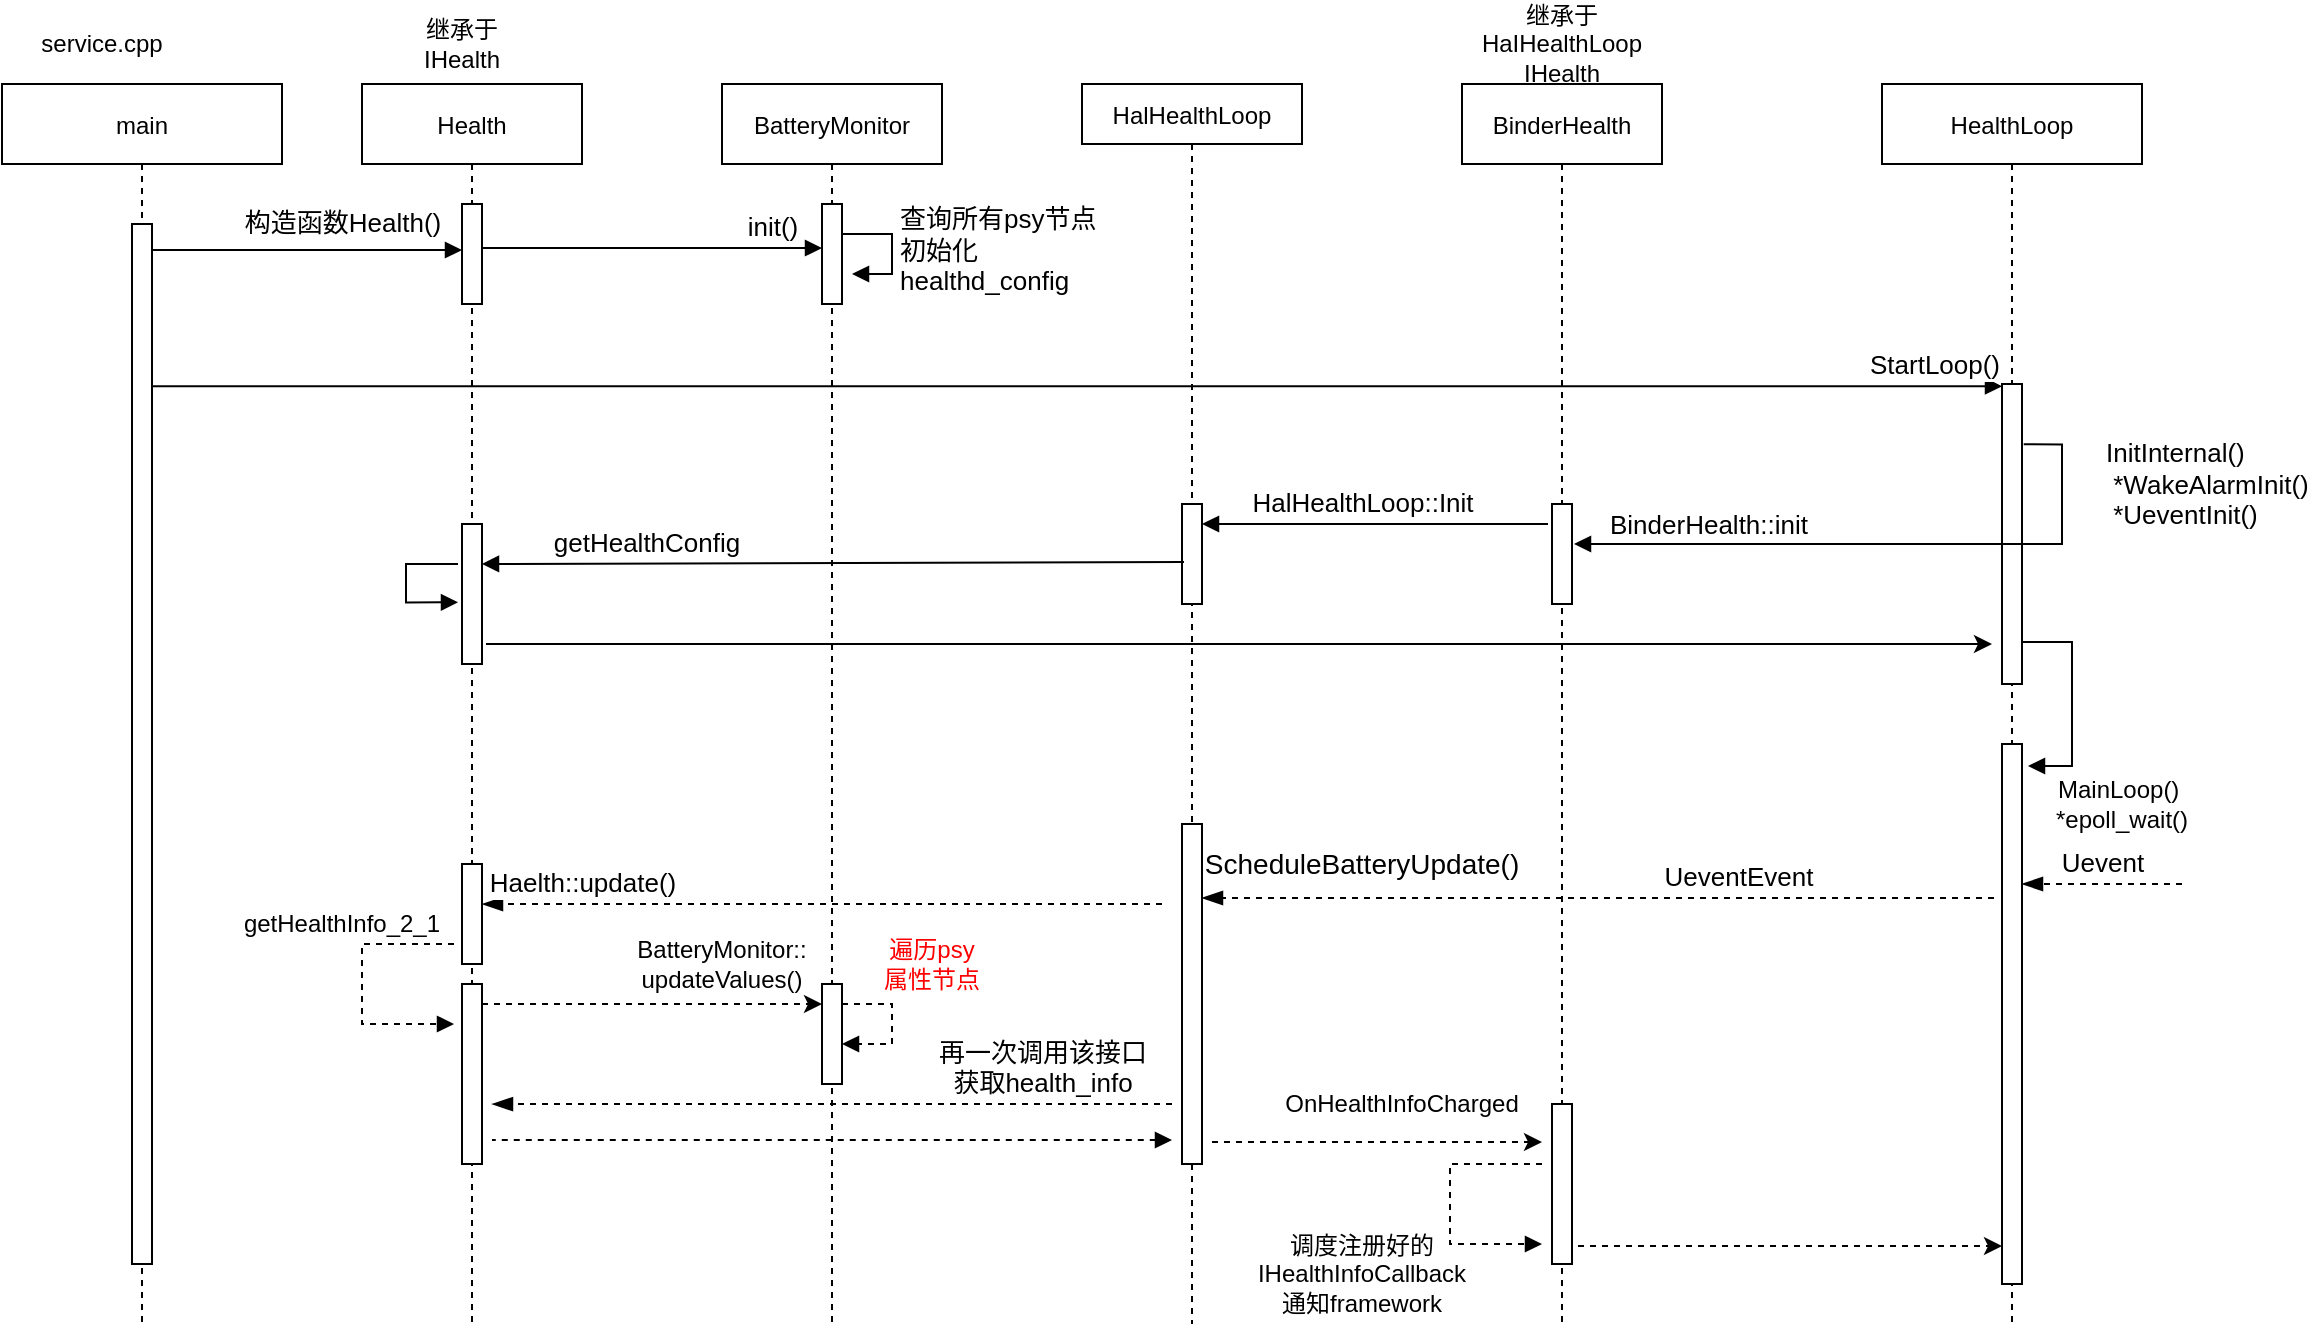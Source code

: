 <mxfile version="13.6.2" type="device"><diagram id="kgpKYQtTHZ0yAKxKKP6v" name="Page-1"><mxGraphModel dx="1134" dy="849" grid="1" gridSize="10" guides="1" tooltips="1" connect="1" arrows="1" fold="1" page="1" pageScale="1" pageWidth="850" pageHeight="1100" math="0" shadow="0"><root><mxCell id="0"/><mxCell id="1" parent="0"/><mxCell id="3nuBFxr9cyL0pnOWT2aG-1" value="main" style="shape=umlLifeline;perimeter=lifelinePerimeter;container=1;collapsible=0;recursiveResize=0;rounded=0;shadow=0;strokeWidth=1;" parent="1" vertex="1"><mxGeometry x="120" y="80" width="140" height="620" as="geometry"/></mxCell><mxCell id="3nuBFxr9cyL0pnOWT2aG-2" value="" style="points=[];perimeter=orthogonalPerimeter;rounded=0;shadow=0;strokeWidth=1;" parent="3nuBFxr9cyL0pnOWT2aG-1" vertex="1"><mxGeometry x="65" y="70" width="10" height="520" as="geometry"/></mxCell><mxCell id="3nuBFxr9cyL0pnOWT2aG-5" value="Health" style="shape=umlLifeline;perimeter=lifelinePerimeter;container=1;collapsible=0;recursiveResize=0;rounded=0;shadow=0;strokeWidth=1;" parent="1" vertex="1"><mxGeometry x="300" y="80" width="110" height="620" as="geometry"/></mxCell><mxCell id="qYyZ9x5dWhUnfHjNsUSw-17" value="" style="html=1;points=[];perimeter=orthogonalPerimeter;" vertex="1" parent="3nuBFxr9cyL0pnOWT2aG-5"><mxGeometry x="50" y="60" width="10" height="50" as="geometry"/></mxCell><mxCell id="qYyZ9x5dWhUnfHjNsUSw-41" value="" style="html=1;points=[];perimeter=orthogonalPerimeter;" vertex="1" parent="3nuBFxr9cyL0pnOWT2aG-5"><mxGeometry x="50" y="220" width="10" height="70" as="geometry"/></mxCell><mxCell id="qYyZ9x5dWhUnfHjNsUSw-43" value="" style="edgeStyle=orthogonalEdgeStyle;html=1;align=left;spacingLeft=2;endArrow=block;rounded=0;shadow=0;sketch=0;entryX=0.48;entryY=0.418;entryDx=0;entryDy=0;entryPerimeter=0;exitX=0.3;exitY=0.4;exitDx=0;exitDy=0;exitPerimeter=0;" edge="1" parent="3nuBFxr9cyL0pnOWT2aG-5"><mxGeometry x="-0.11" y="-20" relative="1" as="geometry"><mxPoint x="48" y="240" as="sourcePoint"/><Array as="points"><mxPoint x="22" y="240"/><mxPoint x="22" y="259"/></Array><mxPoint x="48" y="259.16" as="targetPoint"/><mxPoint x="20" y="-20" as="offset"/></mxGeometry></mxCell><mxCell id="qYyZ9x5dWhUnfHjNsUSw-56" value="" style="html=1;points=[];perimeter=orthogonalPerimeter;" vertex="1" parent="3nuBFxr9cyL0pnOWT2aG-5"><mxGeometry x="50" y="390" width="10" height="50" as="geometry"/></mxCell><mxCell id="qYyZ9x5dWhUnfHjNsUSw-58" value="" style="html=1;points=[];perimeter=orthogonalPerimeter;" vertex="1" parent="3nuBFxr9cyL0pnOWT2aG-5"><mxGeometry x="50" y="450" width="10" height="90" as="geometry"/></mxCell><mxCell id="qYyZ9x5dWhUnfHjNsUSw-7" value="BatteryMonitor" style="shape=umlLifeline;perimeter=lifelinePerimeter;container=1;collapsible=0;recursiveResize=0;rounded=0;shadow=0;strokeWidth=1;" vertex="1" parent="1"><mxGeometry x="480" y="80" width="110" height="620" as="geometry"/></mxCell><mxCell id="qYyZ9x5dWhUnfHjNsUSw-25" value="" style="html=1;points=[];perimeter=orthogonalPerimeter;" vertex="1" parent="qYyZ9x5dWhUnfHjNsUSw-7"><mxGeometry x="50" y="60" width="10" height="50" as="geometry"/></mxCell><mxCell id="qYyZ9x5dWhUnfHjNsUSw-26" value="&lt;font style=&quot;font-size: 13px&quot;&gt;init()&lt;/font&gt;" style="html=1;verticalAlign=bottom;startArrow=none;endArrow=block;startSize=8;startFill=0;" edge="1" target="qYyZ9x5dWhUnfHjNsUSw-25" parent="qYyZ9x5dWhUnfHjNsUSw-7"><mxGeometry x="0.706" relative="1" as="geometry"><mxPoint x="-120" y="82" as="sourcePoint"/><mxPoint as="offset"/></mxGeometry></mxCell><mxCell id="qYyZ9x5dWhUnfHjNsUSw-30" value="&lt;font style=&quot;font-size: 13px&quot;&gt;查询所有psy节点&lt;br&gt;初始化&lt;br&gt;healthd_config&lt;/font&gt;" style="edgeStyle=orthogonalEdgeStyle;html=1;align=left;spacingLeft=2;endArrow=block;rounded=0;entryX=1;entryY=0;" edge="1" parent="qYyZ9x5dWhUnfHjNsUSw-7"><mxGeometry relative="1" as="geometry"><mxPoint x="60" y="75" as="sourcePoint"/><Array as="points"><mxPoint x="85" y="75"/></Array><mxPoint x="65" y="95" as="targetPoint"/></mxGeometry></mxCell><mxCell id="qYyZ9x5dWhUnfHjNsUSw-65" value="" style="html=1;points=[];perimeter=orthogonalPerimeter;" vertex="1" parent="qYyZ9x5dWhUnfHjNsUSw-7"><mxGeometry x="50" y="450" width="10" height="50" as="geometry"/></mxCell><mxCell id="qYyZ9x5dWhUnfHjNsUSw-9" value="HealthLoop" style="shape=umlLifeline;perimeter=lifelinePerimeter;container=1;collapsible=0;recursiveResize=0;rounded=0;shadow=0;strokeWidth=1;" vertex="1" parent="1"><mxGeometry x="1060" y="80" width="130" height="620" as="geometry"/></mxCell><mxCell id="qYyZ9x5dWhUnfHjNsUSw-32" value="" style="html=1;points=[];perimeter=orthogonalPerimeter;" vertex="1" parent="qYyZ9x5dWhUnfHjNsUSw-9"><mxGeometry x="60" y="150" width="10" height="150" as="geometry"/></mxCell><mxCell id="qYyZ9x5dWhUnfHjNsUSw-48" value="" style="html=1;points=[];perimeter=orthogonalPerimeter;" vertex="1" parent="qYyZ9x5dWhUnfHjNsUSw-9"><mxGeometry x="60" y="330" width="10" height="270" as="geometry"/></mxCell><mxCell id="qYyZ9x5dWhUnfHjNsUSw-53" value="&lt;font style=&quot;font-size: 13px&quot;&gt;Uevent&lt;/font&gt;" style="html=1;verticalAlign=bottom;endArrow=blockThin;dashed=1;endSize=8;shadow=0;endFill=1;" edge="1" parent="qYyZ9x5dWhUnfHjNsUSw-9"><mxGeometry relative="1" as="geometry"><mxPoint x="150" y="400" as="sourcePoint"/><mxPoint x="70" y="400" as="targetPoint"/></mxGeometry></mxCell><mxCell id="qYyZ9x5dWhUnfHjNsUSw-11" value="BinderHealth" style="shape=umlLifeline;perimeter=lifelinePerimeter;container=1;collapsible=0;recursiveResize=0;rounded=0;shadow=0;strokeWidth=1;" vertex="1" parent="1"><mxGeometry x="850" y="80" width="100" height="620" as="geometry"/></mxCell><mxCell id="qYyZ9x5dWhUnfHjNsUSw-36" value="" style="html=1;points=[];perimeter=orthogonalPerimeter;" vertex="1" parent="qYyZ9x5dWhUnfHjNsUSw-11"><mxGeometry x="45" y="210" width="10" height="50" as="geometry"/></mxCell><mxCell id="qYyZ9x5dWhUnfHjNsUSw-75" value="" style="html=1;points=[];perimeter=orthogonalPerimeter;" vertex="1" parent="qYyZ9x5dWhUnfHjNsUSw-11"><mxGeometry x="45" y="510" width="10" height="80" as="geometry"/></mxCell><mxCell id="qYyZ9x5dWhUnfHjNsUSw-13" value="HalHealthLoop" style="shape=umlLifeline;perimeter=lifelinePerimeter;container=1;collapsible=0;recursiveResize=0;rounded=0;shadow=0;strokeWidth=1;size=30;" vertex="1" parent="1"><mxGeometry x="660" y="80" width="110" height="620" as="geometry"/></mxCell><mxCell id="qYyZ9x5dWhUnfHjNsUSw-38" value="" style="html=1;points=[];perimeter=orthogonalPerimeter;" vertex="1" parent="qYyZ9x5dWhUnfHjNsUSw-13"><mxGeometry x="50" y="210" width="10" height="50" as="geometry"/></mxCell><mxCell id="qYyZ9x5dWhUnfHjNsUSw-55" value="" style="html=1;points=[];perimeter=orthogonalPerimeter;" vertex="1" parent="qYyZ9x5dWhUnfHjNsUSw-13"><mxGeometry x="50" y="370" width="10" height="170" as="geometry"/></mxCell><mxCell id="qYyZ9x5dWhUnfHjNsUSw-18" value="&lt;font style=&quot;font-size: 13px&quot;&gt;构造函数Health()&lt;/font&gt;" style="html=1;verticalAlign=bottom;startArrow=none;endArrow=block;startSize=8;startFill=0;exitX=1;exitY=0.025;exitDx=0;exitDy=0;exitPerimeter=0;" edge="1" target="qYyZ9x5dWhUnfHjNsUSw-17" parent="1" source="3nuBFxr9cyL0pnOWT2aG-2"><mxGeometry x="0.226" y="3" relative="1" as="geometry"><mxPoint x="180" y="160" as="sourcePoint"/><mxPoint as="offset"/></mxGeometry></mxCell><mxCell id="qYyZ9x5dWhUnfHjNsUSw-19" value="service.cpp" style="text;html=1;strokeColor=none;fillColor=none;align=center;verticalAlign=middle;whiteSpace=wrap;rounded=0;" vertex="1" parent="1"><mxGeometry x="150" y="50" width="40" height="20" as="geometry"/></mxCell><mxCell id="qYyZ9x5dWhUnfHjNsUSw-20" value="继承于&lt;br&gt;IHealth" style="text;html=1;strokeColor=none;fillColor=none;align=center;verticalAlign=middle;whiteSpace=wrap;rounded=0;" vertex="1" parent="1"><mxGeometry x="330" y="50" width="40" height="20" as="geometry"/></mxCell><mxCell id="qYyZ9x5dWhUnfHjNsUSw-31" value="继承于&lt;br&gt;HaIHealthLoop&lt;br&gt;&lt;div&gt;&lt;span&gt;IHealth&lt;/span&gt;&lt;/div&gt;" style="text;html=1;strokeColor=none;fillColor=none;align=center;verticalAlign=middle;whiteSpace=wrap;rounded=0;" vertex="1" parent="1"><mxGeometry x="880" y="50" width="40" height="20" as="geometry"/></mxCell><mxCell id="qYyZ9x5dWhUnfHjNsUSw-33" value="&lt;span style=&quot;font-size: 13px&quot;&gt;StartLoop()&lt;/span&gt;" style="html=1;verticalAlign=bottom;startArrow=none;endArrow=block;startSize=8;startFill=0;exitX=1;exitY=0.156;exitDx=0;exitDy=0;exitPerimeter=0;" edge="1" target="qYyZ9x5dWhUnfHjNsUSw-32" parent="1" source="3nuBFxr9cyL0pnOWT2aG-2"><mxGeometry x="0.925" relative="1" as="geometry"><mxPoint x="200" y="230" as="sourcePoint"/><mxPoint as="offset"/></mxGeometry></mxCell><mxCell id="qYyZ9x5dWhUnfHjNsUSw-39" value="&lt;font style=&quot;font-size: 13px&quot;&gt;HalHealthLoop::Init&lt;/font&gt;" style="html=1;verticalAlign=bottom;endArrow=none;startArrow=block;startFill=1;endFill=0;" edge="1" parent="1"><mxGeometry x="-0.075" width="80" relative="1" as="geometry"><mxPoint x="720" y="300" as="sourcePoint"/><mxPoint x="893" y="300" as="targetPoint"/><mxPoint as="offset"/></mxGeometry></mxCell><mxCell id="qYyZ9x5dWhUnfHjNsUSw-40" value="&lt;font style=&quot;font-size: 13px&quot;&gt;getHealthConfig&lt;/font&gt;" style="html=1;verticalAlign=bottom;endArrow=none;startArrow=block;startFill=1;endFill=0;entryX=0.1;entryY=0.58;entryDx=0;entryDy=0;entryPerimeter=0;" edge="1" parent="1" target="qYyZ9x5dWhUnfHjNsUSw-38"><mxGeometry x="-0.533" width="80" relative="1" as="geometry"><mxPoint x="360" y="320" as="sourcePoint"/><mxPoint x="703" y="320" as="targetPoint"/><mxPoint as="offset"/></mxGeometry></mxCell><mxCell id="qYyZ9x5dWhUnfHjNsUSw-35" value="&lt;font style=&quot;font-size: 13px&quot;&gt;BinderHealth::init&lt;/font&gt;" style="edgeStyle=orthogonalEdgeStyle;html=1;align=left;spacingLeft=2;endArrow=block;rounded=0;entryX=1.1;entryY=0.4;entryDx=0;entryDy=0;entryPerimeter=0;exitX=1.086;exitY=0.201;exitDx=0;exitDy=0;exitPerimeter=0;" edge="1" target="qYyZ9x5dWhUnfHjNsUSw-36" parent="1" source="qYyZ9x5dWhUnfHjNsUSw-32"><mxGeometry x="0.909" y="-10" relative="1" as="geometry"><mxPoint x="1140" y="260" as="sourcePoint"/><Array as="points"><mxPoint x="1150" y="260"/><mxPoint x="1150" y="310"/></Array><mxPoint x="1120" y="280" as="targetPoint"/><mxPoint as="offset"/></mxGeometry></mxCell><mxCell id="qYyZ9x5dWhUnfHjNsUSw-37" value="&lt;font&gt;&lt;span style=&quot;font-size: 13px&quot;&gt;InitInternal()&lt;/span&gt;&lt;br&gt;&lt;div&gt;&lt;span style=&quot;font-size: 13px&quot;&gt;&amp;nbsp;*WakeAlarmInit()&lt;/span&gt;&lt;span style=&quot;font-size: 13px&quot;&gt;&amp;nbsp; &amp;nbsp;*UeventInit()&lt;/span&gt;&lt;/div&gt;&lt;/font&gt;" style="text;html=1;strokeColor=none;fillColor=none;align=left;verticalAlign=middle;whiteSpace=wrap;rounded=0;" vertex="1" parent="1"><mxGeometry x="1170" y="270" width="40" height="20" as="geometry"/></mxCell><mxCell id="qYyZ9x5dWhUnfHjNsUSw-47" value="" style="endArrow=classic;html=1;shadow=0;" edge="1" parent="1"><mxGeometry width="50" height="50" relative="1" as="geometry"><mxPoint x="362" y="360" as="sourcePoint"/><mxPoint x="1115" y="360" as="targetPoint"/><Array as="points"><mxPoint x="513" y="360"/></Array></mxGeometry></mxCell><mxCell id="qYyZ9x5dWhUnfHjNsUSw-50" value="" style="edgeStyle=orthogonalEdgeStyle;html=1;align=left;spacingLeft=2;endArrow=block;rounded=0;shadow=0;" edge="1" parent="1"><mxGeometry relative="1" as="geometry"><mxPoint x="1130" y="359" as="sourcePoint"/><Array as="points"><mxPoint x="1155" y="359"/><mxPoint x="1155" y="421"/></Array><mxPoint x="1133" y="421" as="targetPoint"/></mxGeometry></mxCell><mxCell id="qYyZ9x5dWhUnfHjNsUSw-51" value="MainLoop()&amp;nbsp; *epoll_wait()" style="text;html=1;strokeColor=none;fillColor=none;align=center;verticalAlign=middle;whiteSpace=wrap;rounded=0;" vertex="1" parent="1"><mxGeometry x="1160" y="430" width="40" height="20" as="geometry"/></mxCell><mxCell id="qYyZ9x5dWhUnfHjNsUSw-54" value="&lt;font style=&quot;font-size: 13px&quot;&gt;UeventEvent&lt;/font&gt;" style="html=1;verticalAlign=bottom;endArrow=blockThin;dashed=1;endSize=8;shadow=0;endFill=1;exitX=-0.4;exitY=0.285;exitDx=0;exitDy=0;exitPerimeter=0;" edge="1" parent="1" source="qYyZ9x5dWhUnfHjNsUSw-48"><mxGeometry x="-0.351" relative="1" as="geometry"><mxPoint x="1110" y="490" as="sourcePoint"/><mxPoint x="720" y="487" as="targetPoint"/><mxPoint as="offset"/></mxGeometry></mxCell><mxCell id="qYyZ9x5dWhUnfHjNsUSw-57" value="&lt;font style=&quot;font-size: 13px&quot;&gt;Haelth::update()&lt;/font&gt;" style="html=1;verticalAlign=bottom;endArrow=blockThin;dashed=1;endSize=8;shadow=0;endFill=1;" edge="1" parent="1"><mxGeometry x="0.706" relative="1" as="geometry"><mxPoint x="700" y="490" as="sourcePoint"/><mxPoint x="360" y="490.05" as="targetPoint"/><mxPoint as="offset"/></mxGeometry></mxCell><mxCell id="qYyZ9x5dWhUnfHjNsUSw-61" value="" style="edgeStyle=orthogonalEdgeStyle;html=1;align=left;spacingLeft=2;endArrow=block;rounded=0;shadow=0;sketch=0;exitX=0.3;exitY=0.4;exitDx=0;exitDy=0;exitPerimeter=0;dashed=1;" edge="1" parent="1"><mxGeometry x="-0.11" y="-20" relative="1" as="geometry"><mxPoint x="346" y="510" as="sourcePoint"/><Array as="points"><mxPoint x="300" y="510"/><mxPoint x="300" y="550"/><mxPoint x="346" y="550"/></Array><mxPoint x="346" y="550" as="targetPoint"/><mxPoint x="20" y="-20" as="offset"/></mxGeometry></mxCell><mxCell id="qYyZ9x5dWhUnfHjNsUSw-62" value="getHealthInfo_2_1" style="text;html=1;strokeColor=none;fillColor=none;align=center;verticalAlign=middle;whiteSpace=wrap;rounded=0;" vertex="1" parent="1"><mxGeometry x="270" y="490" width="40" height="20" as="geometry"/></mxCell><mxCell id="qYyZ9x5dWhUnfHjNsUSw-63" value="&lt;font style=&quot;font-size: 14px&quot;&gt;ScheduleBatteryUpdate()&lt;/font&gt;" style="text;html=1;strokeColor=none;fillColor=none;align=center;verticalAlign=middle;whiteSpace=wrap;rounded=0;" vertex="1" parent="1"><mxGeometry x="780" y="460" width="40" height="20" as="geometry"/></mxCell><mxCell id="qYyZ9x5dWhUnfHjNsUSw-64" value="" style="endArrow=classic;html=1;shadow=0;dashed=1;" edge="1" parent="1"><mxGeometry width="50" height="50" relative="1" as="geometry"><mxPoint x="360" y="540" as="sourcePoint"/><mxPoint x="530" y="540" as="targetPoint"/></mxGeometry></mxCell><mxCell id="qYyZ9x5dWhUnfHjNsUSw-66" value="BatteryMonitor::&lt;br&gt;updateValues()" style="text;html=1;strokeColor=none;fillColor=none;align=center;verticalAlign=middle;whiteSpace=wrap;rounded=0;" vertex="1" parent="1"><mxGeometry x="460" y="510" width="40" height="20" as="geometry"/></mxCell><mxCell id="qYyZ9x5dWhUnfHjNsUSw-67" value="" style="edgeStyle=orthogonalEdgeStyle;html=1;align=left;spacingLeft=2;endArrow=block;rounded=0;shadow=0;dashed=1;" edge="1" parent="1" target="qYyZ9x5dWhUnfHjNsUSw-65"><mxGeometry relative="1" as="geometry"><mxPoint x="540" y="540" as="sourcePoint"/><Array as="points"><mxPoint x="565" y="540"/><mxPoint x="565" y="560"/></Array><mxPoint x="543" y="602" as="targetPoint"/></mxGeometry></mxCell><mxCell id="qYyZ9x5dWhUnfHjNsUSw-69" value="&lt;font color=&quot;#ff0000&quot;&gt;遍历psy属性节点&lt;/font&gt;" style="text;html=1;strokeColor=none;fillColor=none;align=center;verticalAlign=middle;whiteSpace=wrap;rounded=0;" vertex="1" parent="1"><mxGeometry x="560" y="510" width="50" height="20" as="geometry"/></mxCell><mxCell id="qYyZ9x5dWhUnfHjNsUSw-70" value="&lt;font style=&quot;font-size: 13px&quot;&gt;再一次调用该接口&lt;br&gt;获取health_info&lt;br&gt;&lt;/font&gt;" style="html=1;verticalAlign=bottom;endArrow=blockThin;dashed=1;endSize=8;shadow=0;endFill=1;" edge="1" parent="1"><mxGeometry x="-0.618" relative="1" as="geometry"><mxPoint x="705" y="590" as="sourcePoint"/><mxPoint x="365" y="590.05" as="targetPoint"/><mxPoint as="offset"/></mxGeometry></mxCell><mxCell id="qYyZ9x5dWhUnfHjNsUSw-71" value="&lt;font style=&quot;font-size: 13px&quot;&gt;&lt;br&gt;&lt;/font&gt;" style="html=1;verticalAlign=bottom;endArrow=none;dashed=1;endSize=8;shadow=0;endFill=0;startArrow=block;startFill=1;" edge="1" parent="1"><mxGeometry x="-0.618" relative="1" as="geometry"><mxPoint x="705" y="608" as="sourcePoint"/><mxPoint x="365" y="608.05" as="targetPoint"/><mxPoint as="offset"/></mxGeometry></mxCell><mxCell id="qYyZ9x5dWhUnfHjNsUSw-72" value="" style="endArrow=classic;html=1;shadow=0;dashed=1;exitX=1.5;exitY=0.935;exitDx=0;exitDy=0;exitPerimeter=0;" edge="1" parent="1" source="qYyZ9x5dWhUnfHjNsUSw-55"><mxGeometry width="50" height="50" relative="1" as="geometry"><mxPoint x="740" y="630" as="sourcePoint"/><mxPoint x="890" y="609" as="targetPoint"/></mxGeometry></mxCell><mxCell id="qYyZ9x5dWhUnfHjNsUSw-76" value="OnHealthInfoCharged" style="text;html=1;strokeColor=none;fillColor=none;align=center;verticalAlign=middle;whiteSpace=wrap;rounded=0;" vertex="1" parent="1"><mxGeometry x="800" y="580" width="40" height="20" as="geometry"/></mxCell><mxCell id="qYyZ9x5dWhUnfHjNsUSw-77" value="" style="edgeStyle=orthogonalEdgeStyle;html=1;align=left;spacingLeft=2;endArrow=block;rounded=0;shadow=0;sketch=0;exitX=0.3;exitY=0.4;exitDx=0;exitDy=0;exitPerimeter=0;dashed=1;" edge="1" parent="1"><mxGeometry x="-0.11" y="-20" relative="1" as="geometry"><mxPoint x="890" y="620" as="sourcePoint"/><Array as="points"><mxPoint x="844" y="620"/><mxPoint x="844" y="660"/><mxPoint x="890" y="660"/></Array><mxPoint x="890" y="660" as="targetPoint"/><mxPoint x="20" y="-20" as="offset"/></mxGeometry></mxCell><mxCell id="qYyZ9x5dWhUnfHjNsUSw-78" value="调度注册好的IHealthInfoCallback通知framework" style="text;html=1;strokeColor=none;fillColor=none;align=center;verticalAlign=middle;whiteSpace=wrap;rounded=0;" vertex="1" parent="1"><mxGeometry x="780" y="660" width="40" height="30" as="geometry"/></mxCell><mxCell id="qYyZ9x5dWhUnfHjNsUSw-79" value="" style="endArrow=classic;html=1;shadow=0;dashed=1;exitX=1.3;exitY=0.888;exitDx=0;exitDy=0;exitPerimeter=0;" edge="1" parent="1" source="qYyZ9x5dWhUnfHjNsUSw-75"><mxGeometry width="50" height="50" relative="1" as="geometry"><mxPoint x="920" y="660" as="sourcePoint"/><mxPoint x="1120" y="661" as="targetPoint"/></mxGeometry></mxCell></root></mxGraphModel></diagram></mxfile>